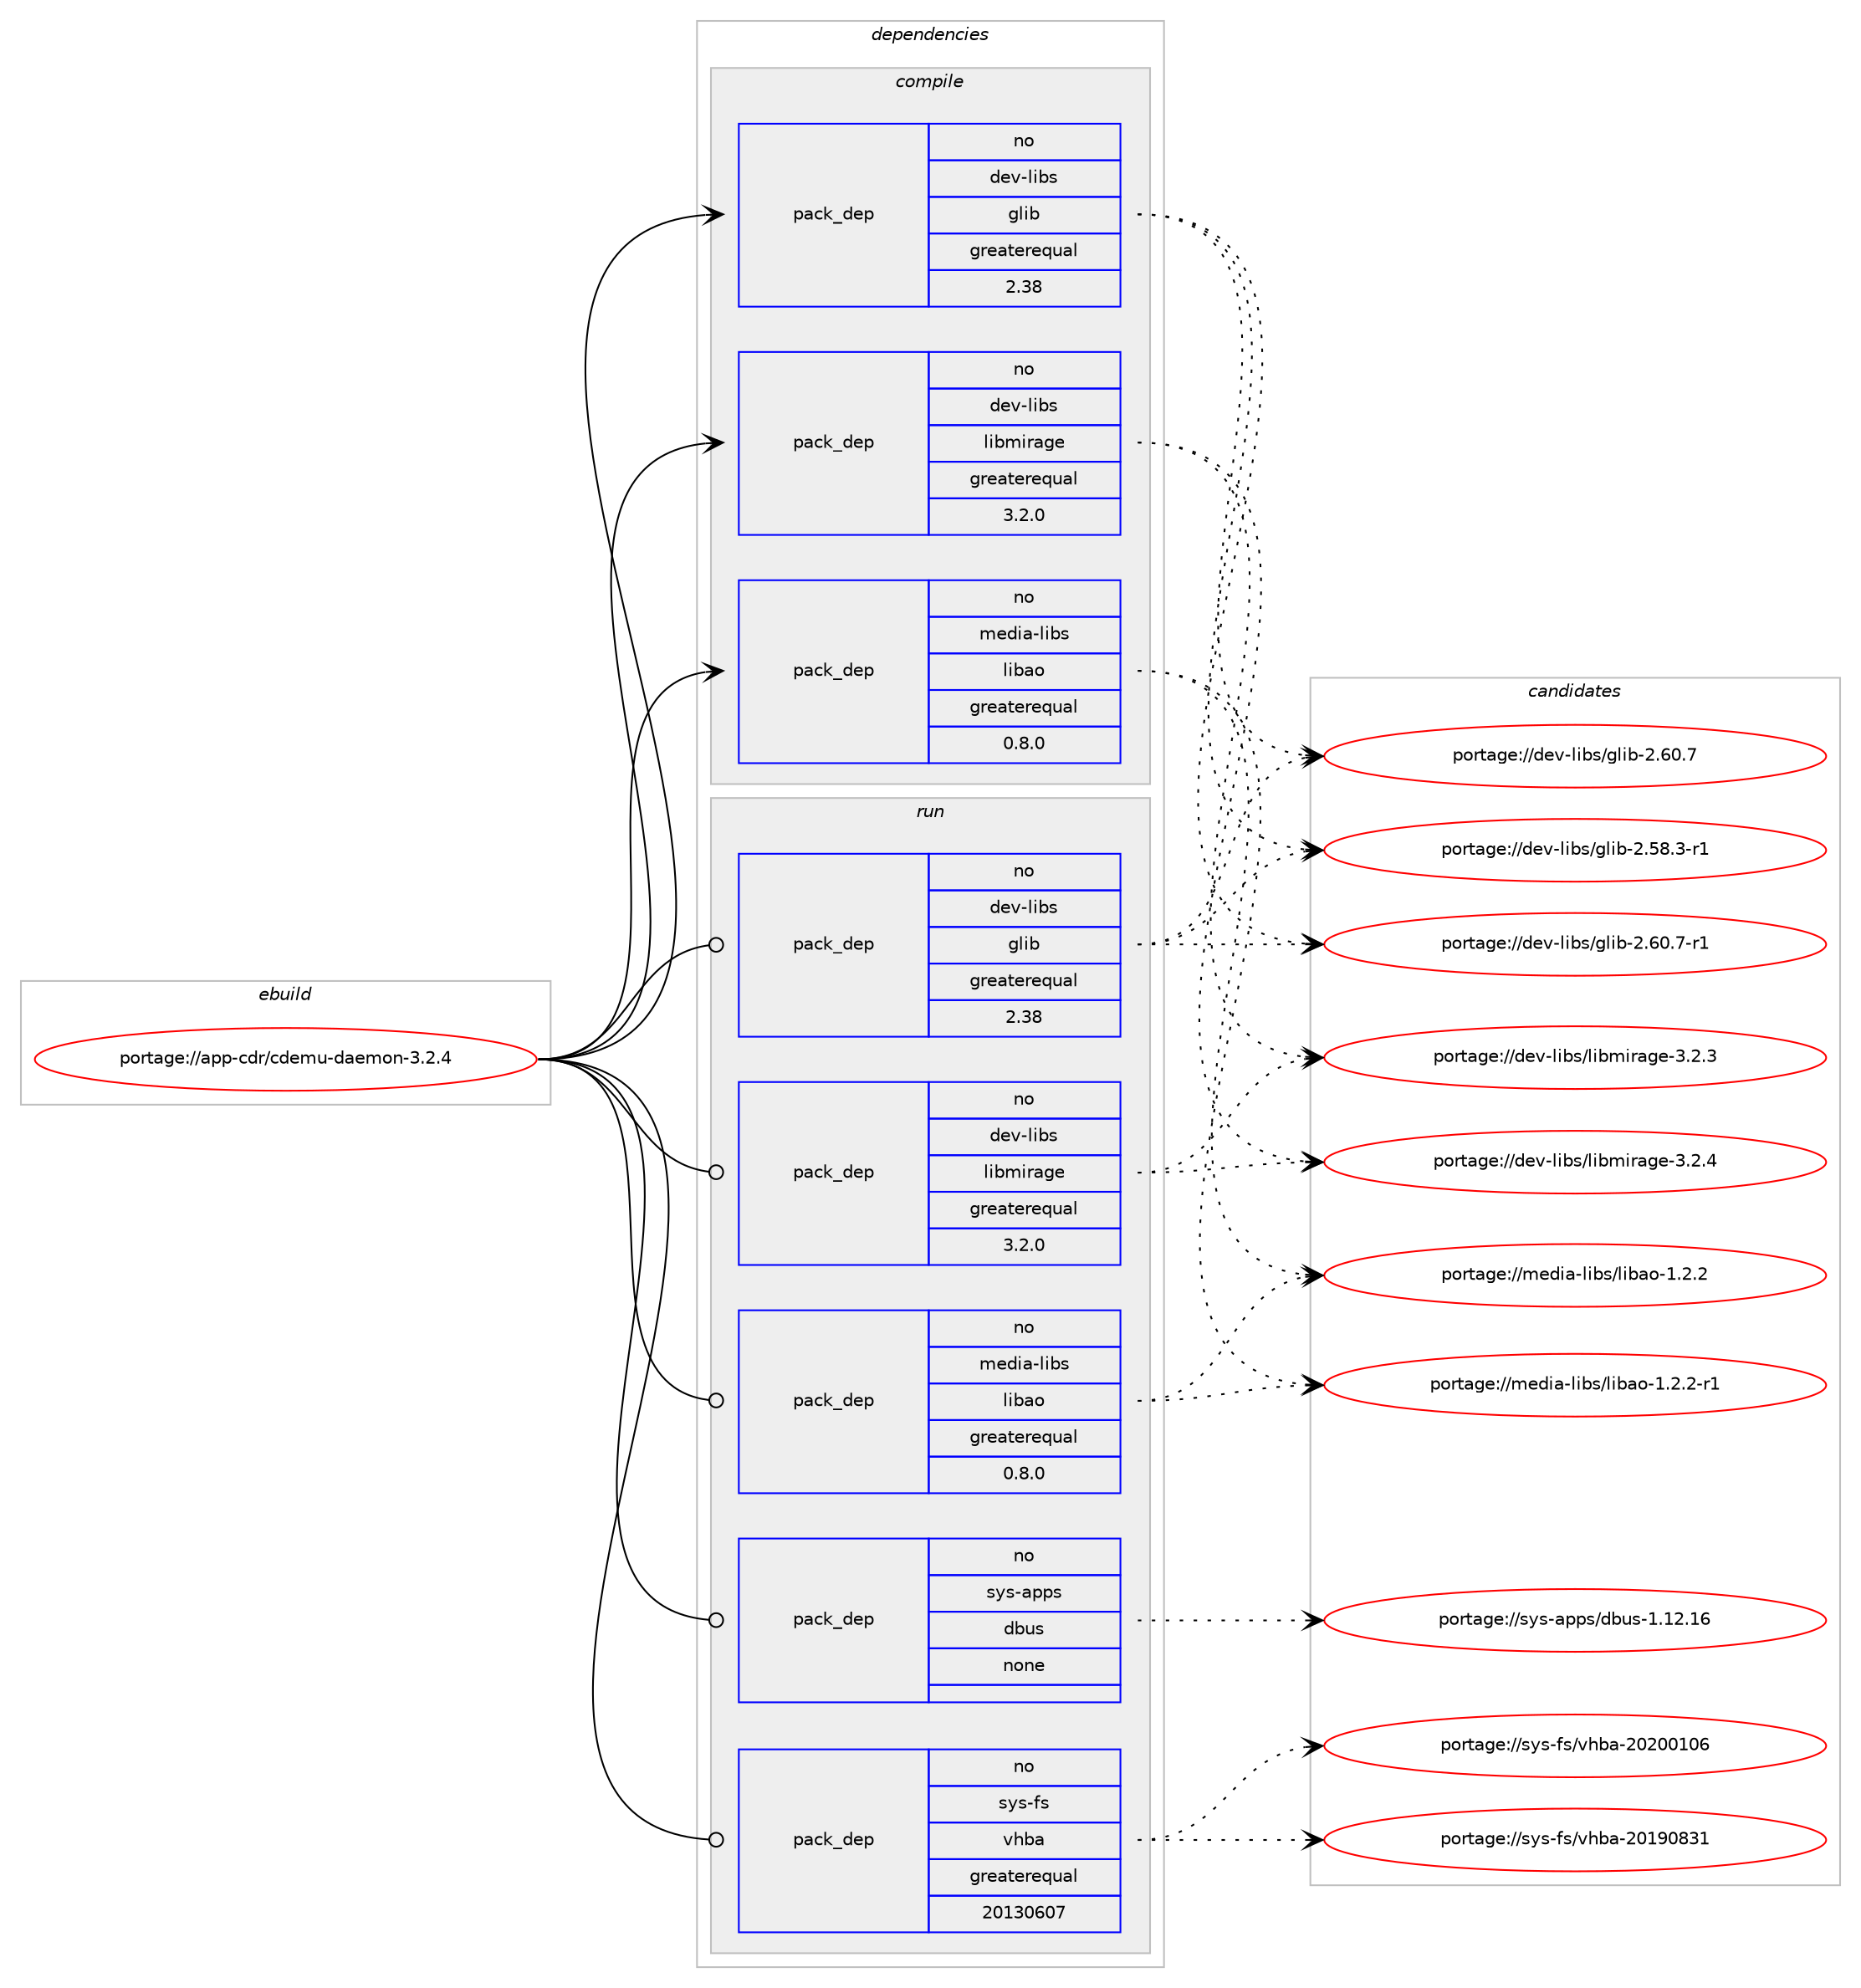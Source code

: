 digraph prolog {

# *************
# Graph options
# *************

newrank=true;
concentrate=true;
compound=true;
graph [rankdir=LR,fontname=Helvetica,fontsize=10,ranksep=1.5];#, ranksep=2.5, nodesep=0.2];
edge  [arrowhead=vee];
node  [fontname=Helvetica,fontsize=10];

# **********
# The ebuild
# **********

subgraph cluster_leftcol {
color=gray;
label=<<i>ebuild</i>>;
id [label="portage://app-cdr/cdemu-daemon-3.2.4", color=red, width=4, href="../app-cdr/cdemu-daemon-3.2.4.svg"];
}

# ****************
# The dependencies
# ****************

subgraph cluster_midcol {
color=gray;
label=<<i>dependencies</i>>;
subgraph cluster_compile {
fillcolor="#eeeeee";
style=filled;
label=<<i>compile</i>>;
subgraph pack484199 {
dependency644613 [label=<<TABLE BORDER="0" CELLBORDER="1" CELLSPACING="0" CELLPADDING="4" WIDTH="220"><TR><TD ROWSPAN="6" CELLPADDING="30">pack_dep</TD></TR><TR><TD WIDTH="110">no</TD></TR><TR><TD>dev-libs</TD></TR><TR><TD>glib</TD></TR><TR><TD>greaterequal</TD></TR><TR><TD>2.38</TD></TR></TABLE>>, shape=none, color=blue];
}
id:e -> dependency644613:w [weight=20,style="solid",arrowhead="vee"];
subgraph pack484200 {
dependency644614 [label=<<TABLE BORDER="0" CELLBORDER="1" CELLSPACING="0" CELLPADDING="4" WIDTH="220"><TR><TD ROWSPAN="6" CELLPADDING="30">pack_dep</TD></TR><TR><TD WIDTH="110">no</TD></TR><TR><TD>dev-libs</TD></TR><TR><TD>libmirage</TD></TR><TR><TD>greaterequal</TD></TR><TR><TD>3.2.0</TD></TR></TABLE>>, shape=none, color=blue];
}
id:e -> dependency644614:w [weight=20,style="solid",arrowhead="vee"];
subgraph pack484201 {
dependency644615 [label=<<TABLE BORDER="0" CELLBORDER="1" CELLSPACING="0" CELLPADDING="4" WIDTH="220"><TR><TD ROWSPAN="6" CELLPADDING="30">pack_dep</TD></TR><TR><TD WIDTH="110">no</TD></TR><TR><TD>media-libs</TD></TR><TR><TD>libao</TD></TR><TR><TD>greaterequal</TD></TR><TR><TD>0.8.0</TD></TR></TABLE>>, shape=none, color=blue];
}
id:e -> dependency644615:w [weight=20,style="solid",arrowhead="vee"];
}
subgraph cluster_compileandrun {
fillcolor="#eeeeee";
style=filled;
label=<<i>compile and run</i>>;
}
subgraph cluster_run {
fillcolor="#eeeeee";
style=filled;
label=<<i>run</i>>;
subgraph pack484202 {
dependency644616 [label=<<TABLE BORDER="0" CELLBORDER="1" CELLSPACING="0" CELLPADDING="4" WIDTH="220"><TR><TD ROWSPAN="6" CELLPADDING="30">pack_dep</TD></TR><TR><TD WIDTH="110">no</TD></TR><TR><TD>dev-libs</TD></TR><TR><TD>glib</TD></TR><TR><TD>greaterequal</TD></TR><TR><TD>2.38</TD></TR></TABLE>>, shape=none, color=blue];
}
id:e -> dependency644616:w [weight=20,style="solid",arrowhead="odot"];
subgraph pack484203 {
dependency644617 [label=<<TABLE BORDER="0" CELLBORDER="1" CELLSPACING="0" CELLPADDING="4" WIDTH="220"><TR><TD ROWSPAN="6" CELLPADDING="30">pack_dep</TD></TR><TR><TD WIDTH="110">no</TD></TR><TR><TD>dev-libs</TD></TR><TR><TD>libmirage</TD></TR><TR><TD>greaterequal</TD></TR><TR><TD>3.2.0</TD></TR></TABLE>>, shape=none, color=blue];
}
id:e -> dependency644617:w [weight=20,style="solid",arrowhead="odot"];
subgraph pack484204 {
dependency644618 [label=<<TABLE BORDER="0" CELLBORDER="1" CELLSPACING="0" CELLPADDING="4" WIDTH="220"><TR><TD ROWSPAN="6" CELLPADDING="30">pack_dep</TD></TR><TR><TD WIDTH="110">no</TD></TR><TR><TD>media-libs</TD></TR><TR><TD>libao</TD></TR><TR><TD>greaterequal</TD></TR><TR><TD>0.8.0</TD></TR></TABLE>>, shape=none, color=blue];
}
id:e -> dependency644618:w [weight=20,style="solid",arrowhead="odot"];
subgraph pack484205 {
dependency644619 [label=<<TABLE BORDER="0" CELLBORDER="1" CELLSPACING="0" CELLPADDING="4" WIDTH="220"><TR><TD ROWSPAN="6" CELLPADDING="30">pack_dep</TD></TR><TR><TD WIDTH="110">no</TD></TR><TR><TD>sys-apps</TD></TR><TR><TD>dbus</TD></TR><TR><TD>none</TD></TR><TR><TD></TD></TR></TABLE>>, shape=none, color=blue];
}
id:e -> dependency644619:w [weight=20,style="solid",arrowhead="odot"];
subgraph pack484206 {
dependency644620 [label=<<TABLE BORDER="0" CELLBORDER="1" CELLSPACING="0" CELLPADDING="4" WIDTH="220"><TR><TD ROWSPAN="6" CELLPADDING="30">pack_dep</TD></TR><TR><TD WIDTH="110">no</TD></TR><TR><TD>sys-fs</TD></TR><TR><TD>vhba</TD></TR><TR><TD>greaterequal</TD></TR><TR><TD>20130607</TD></TR></TABLE>>, shape=none, color=blue];
}
id:e -> dependency644620:w [weight=20,style="solid",arrowhead="odot"];
}
}

# **************
# The candidates
# **************

subgraph cluster_choices {
rank=same;
color=gray;
label=<<i>candidates</i>>;

subgraph choice484199 {
color=black;
nodesep=1;
choice10010111845108105981154710310810598455046544846554511449 [label="portage://dev-libs/glib-2.60.7-r1", color=red, width=4,href="../dev-libs/glib-2.60.7-r1.svg"];
choice1001011184510810598115471031081059845504654484655 [label="portage://dev-libs/glib-2.60.7", color=red, width=4,href="../dev-libs/glib-2.60.7.svg"];
choice10010111845108105981154710310810598455046535646514511449 [label="portage://dev-libs/glib-2.58.3-r1", color=red, width=4,href="../dev-libs/glib-2.58.3-r1.svg"];
dependency644613:e -> choice10010111845108105981154710310810598455046544846554511449:w [style=dotted,weight="100"];
dependency644613:e -> choice1001011184510810598115471031081059845504654484655:w [style=dotted,weight="100"];
dependency644613:e -> choice10010111845108105981154710310810598455046535646514511449:w [style=dotted,weight="100"];
}
subgraph choice484200 {
color=black;
nodesep=1;
choice1001011184510810598115471081059810910511497103101455146504652 [label="portage://dev-libs/libmirage-3.2.4", color=red, width=4,href="../dev-libs/libmirage-3.2.4.svg"];
choice1001011184510810598115471081059810910511497103101455146504651 [label="portage://dev-libs/libmirage-3.2.3", color=red, width=4,href="../dev-libs/libmirage-3.2.3.svg"];
dependency644614:e -> choice1001011184510810598115471081059810910511497103101455146504652:w [style=dotted,weight="100"];
dependency644614:e -> choice1001011184510810598115471081059810910511497103101455146504651:w [style=dotted,weight="100"];
}
subgraph choice484201 {
color=black;
nodesep=1;
choice1091011001059745108105981154710810598971114549465046504511449 [label="portage://media-libs/libao-1.2.2-r1", color=red, width=4,href="../media-libs/libao-1.2.2-r1.svg"];
choice109101100105974510810598115471081059897111454946504650 [label="portage://media-libs/libao-1.2.2", color=red, width=4,href="../media-libs/libao-1.2.2.svg"];
dependency644615:e -> choice1091011001059745108105981154710810598971114549465046504511449:w [style=dotted,weight="100"];
dependency644615:e -> choice109101100105974510810598115471081059897111454946504650:w [style=dotted,weight="100"];
}
subgraph choice484202 {
color=black;
nodesep=1;
choice10010111845108105981154710310810598455046544846554511449 [label="portage://dev-libs/glib-2.60.7-r1", color=red, width=4,href="../dev-libs/glib-2.60.7-r1.svg"];
choice1001011184510810598115471031081059845504654484655 [label="portage://dev-libs/glib-2.60.7", color=red, width=4,href="../dev-libs/glib-2.60.7.svg"];
choice10010111845108105981154710310810598455046535646514511449 [label="portage://dev-libs/glib-2.58.3-r1", color=red, width=4,href="../dev-libs/glib-2.58.3-r1.svg"];
dependency644616:e -> choice10010111845108105981154710310810598455046544846554511449:w [style=dotted,weight="100"];
dependency644616:e -> choice1001011184510810598115471031081059845504654484655:w [style=dotted,weight="100"];
dependency644616:e -> choice10010111845108105981154710310810598455046535646514511449:w [style=dotted,weight="100"];
}
subgraph choice484203 {
color=black;
nodesep=1;
choice1001011184510810598115471081059810910511497103101455146504652 [label="portage://dev-libs/libmirage-3.2.4", color=red, width=4,href="../dev-libs/libmirage-3.2.4.svg"];
choice1001011184510810598115471081059810910511497103101455146504651 [label="portage://dev-libs/libmirage-3.2.3", color=red, width=4,href="../dev-libs/libmirage-3.2.3.svg"];
dependency644617:e -> choice1001011184510810598115471081059810910511497103101455146504652:w [style=dotted,weight="100"];
dependency644617:e -> choice1001011184510810598115471081059810910511497103101455146504651:w [style=dotted,weight="100"];
}
subgraph choice484204 {
color=black;
nodesep=1;
choice1091011001059745108105981154710810598971114549465046504511449 [label="portage://media-libs/libao-1.2.2-r1", color=red, width=4,href="../media-libs/libao-1.2.2-r1.svg"];
choice109101100105974510810598115471081059897111454946504650 [label="portage://media-libs/libao-1.2.2", color=red, width=4,href="../media-libs/libao-1.2.2.svg"];
dependency644618:e -> choice1091011001059745108105981154710810598971114549465046504511449:w [style=dotted,weight="100"];
dependency644618:e -> choice109101100105974510810598115471081059897111454946504650:w [style=dotted,weight="100"];
}
subgraph choice484205 {
color=black;
nodesep=1;
choice115121115459711211211547100981171154549464950464954 [label="portage://sys-apps/dbus-1.12.16", color=red, width=4,href="../sys-apps/dbus-1.12.16.svg"];
dependency644619:e -> choice115121115459711211211547100981171154549464950464954:w [style=dotted,weight="100"];
}
subgraph choice484206 {
color=black;
nodesep=1;
choice11512111545102115471181049897455048504848494854 [label="portage://sys-fs/vhba-20200106", color=red, width=4,href="../sys-fs/vhba-20200106.svg"];
choice11512111545102115471181049897455048495748565149 [label="portage://sys-fs/vhba-20190831", color=red, width=4,href="../sys-fs/vhba-20190831.svg"];
dependency644620:e -> choice11512111545102115471181049897455048504848494854:w [style=dotted,weight="100"];
dependency644620:e -> choice11512111545102115471181049897455048495748565149:w [style=dotted,weight="100"];
}
}

}
